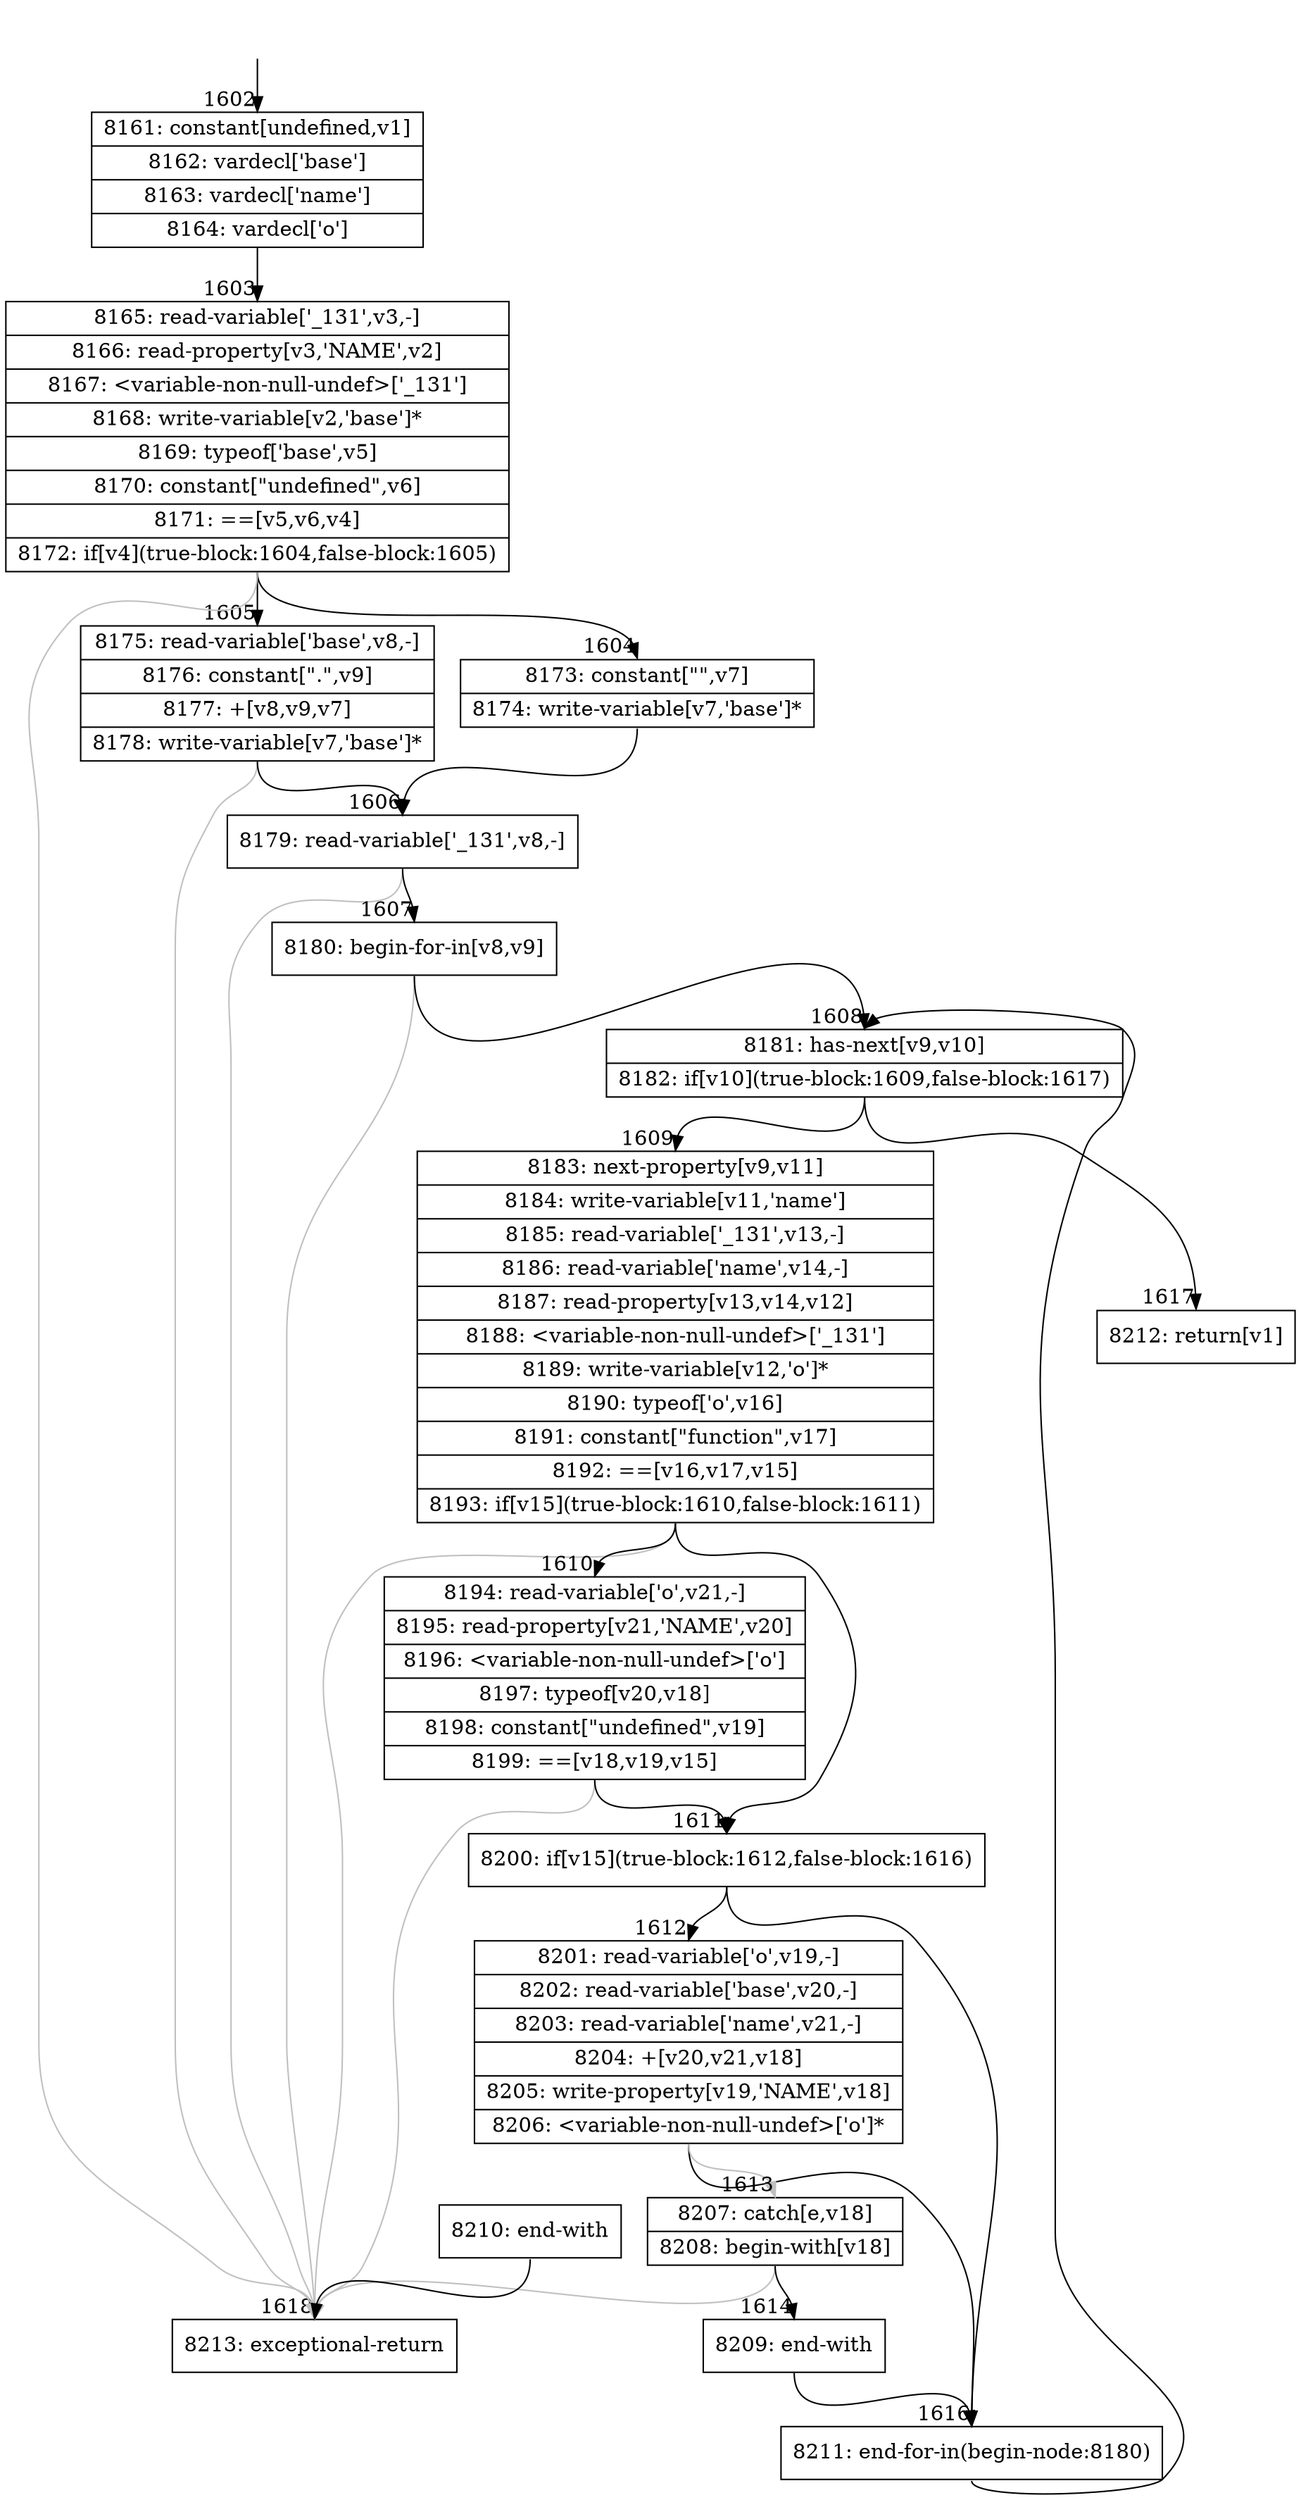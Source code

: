 digraph {
rankdir="TD"
BB_entry111[shape=none,label=""];
BB_entry111 -> BB1602 [tailport=s, headport=n, headlabel="    1602"]
BB1602 [shape=record label="{8161: constant[undefined,v1]|8162: vardecl['base']|8163: vardecl['name']|8164: vardecl['o']}" ] 
BB1602 -> BB1603 [tailport=s, headport=n, headlabel="      1603"]
BB1603 [shape=record label="{8165: read-variable['_131',v3,-]|8166: read-property[v3,'NAME',v2]|8167: \<variable-non-null-undef\>['_131']|8168: write-variable[v2,'base']*|8169: typeof['base',v5]|8170: constant[\"undefined\",v6]|8171: ==[v5,v6,v4]|8172: if[v4](true-block:1604,false-block:1605)}" ] 
BB1603 -> BB1604 [tailport=s, headport=n, headlabel="      1604"]
BB1603 -> BB1605 [tailport=s, headport=n, headlabel="      1605"]
BB1603 -> BB1618 [tailport=s, headport=n, color=gray, headlabel="      1618"]
BB1604 [shape=record label="{8173: constant[\"\",v7]|8174: write-variable[v7,'base']*}" ] 
BB1604 -> BB1606 [tailport=s, headport=n, headlabel="      1606"]
BB1605 [shape=record label="{8175: read-variable['base',v8,-]|8176: constant[\".\",v9]|8177: +[v8,v9,v7]|8178: write-variable[v7,'base']*}" ] 
BB1605 -> BB1606 [tailport=s, headport=n]
BB1605 -> BB1618 [tailport=s, headport=n, color=gray]
BB1606 [shape=record label="{8179: read-variable['_131',v8,-]}" ] 
BB1606 -> BB1607 [tailport=s, headport=n, headlabel="      1607"]
BB1606 -> BB1618 [tailport=s, headport=n, color=gray]
BB1607 [shape=record label="{8180: begin-for-in[v8,v9]}" ] 
BB1607 -> BB1608 [tailport=s, headport=n, headlabel="      1608"]
BB1607 -> BB1618 [tailport=s, headport=n, color=gray]
BB1608 [shape=record label="{8181: has-next[v9,v10]|8182: if[v10](true-block:1609,false-block:1617)}" ] 
BB1608 -> BB1609 [tailport=s, headport=n, headlabel="      1609"]
BB1608 -> BB1617 [tailport=s, headport=n, headlabel="      1617"]
BB1609 [shape=record label="{8183: next-property[v9,v11]|8184: write-variable[v11,'name']|8185: read-variable['_131',v13,-]|8186: read-variable['name',v14,-]|8187: read-property[v13,v14,v12]|8188: \<variable-non-null-undef\>['_131']|8189: write-variable[v12,'o']*|8190: typeof['o',v16]|8191: constant[\"function\",v17]|8192: ==[v16,v17,v15]|8193: if[v15](true-block:1610,false-block:1611)}" ] 
BB1609 -> BB1611 [tailport=s, headport=n, headlabel="      1611"]
BB1609 -> BB1610 [tailport=s, headport=n, headlabel="      1610"]
BB1609 -> BB1618 [tailport=s, headport=n, color=gray]
BB1610 [shape=record label="{8194: read-variable['o',v21,-]|8195: read-property[v21,'NAME',v20]|8196: \<variable-non-null-undef\>['o']|8197: typeof[v20,v18]|8198: constant[\"undefined\",v19]|8199: ==[v18,v19,v15]}" ] 
BB1610 -> BB1611 [tailport=s, headport=n]
BB1610 -> BB1618 [tailport=s, headport=n, color=gray]
BB1611 [shape=record label="{8200: if[v15](true-block:1612,false-block:1616)}" ] 
BB1611 -> BB1612 [tailport=s, headport=n, headlabel="      1612"]
BB1611 -> BB1616 [tailport=s, headport=n, headlabel="      1616"]
BB1612 [shape=record label="{8201: read-variable['o',v19,-]|8202: read-variable['base',v20,-]|8203: read-variable['name',v21,-]|8204: +[v20,v21,v18]|8205: write-property[v19,'NAME',v18]|8206: \<variable-non-null-undef\>['o']*}" ] 
BB1612 -> BB1616 [tailport=s, headport=n]
BB1612 -> BB1613 [tailport=s, headport=n, color=gray, headlabel="      1613"]
BB1613 [shape=record label="{8207: catch[e,v18]|8208: begin-with[v18]}" ] 
BB1613 -> BB1614 [tailport=s, headport=n, headlabel="      1614"]
BB1613 -> BB1618 [tailport=s, headport=n, color=gray]
BB1614 [shape=record label="{8209: end-with}" ] 
BB1614 -> BB1616 [tailport=s, headport=n]
BB1615 [shape=record label="{8210: end-with}" ] 
BB1615 -> BB1618 [tailport=s, headport=n]
BB1616 [shape=record label="{8211: end-for-in(begin-node:8180)}" ] 
BB1616 -> BB1608 [tailport=s, headport=n]
BB1617 [shape=record label="{8212: return[v1]}" ] 
BB1618 [shape=record label="{8213: exceptional-return}" ] 
//#$~ 920
}
